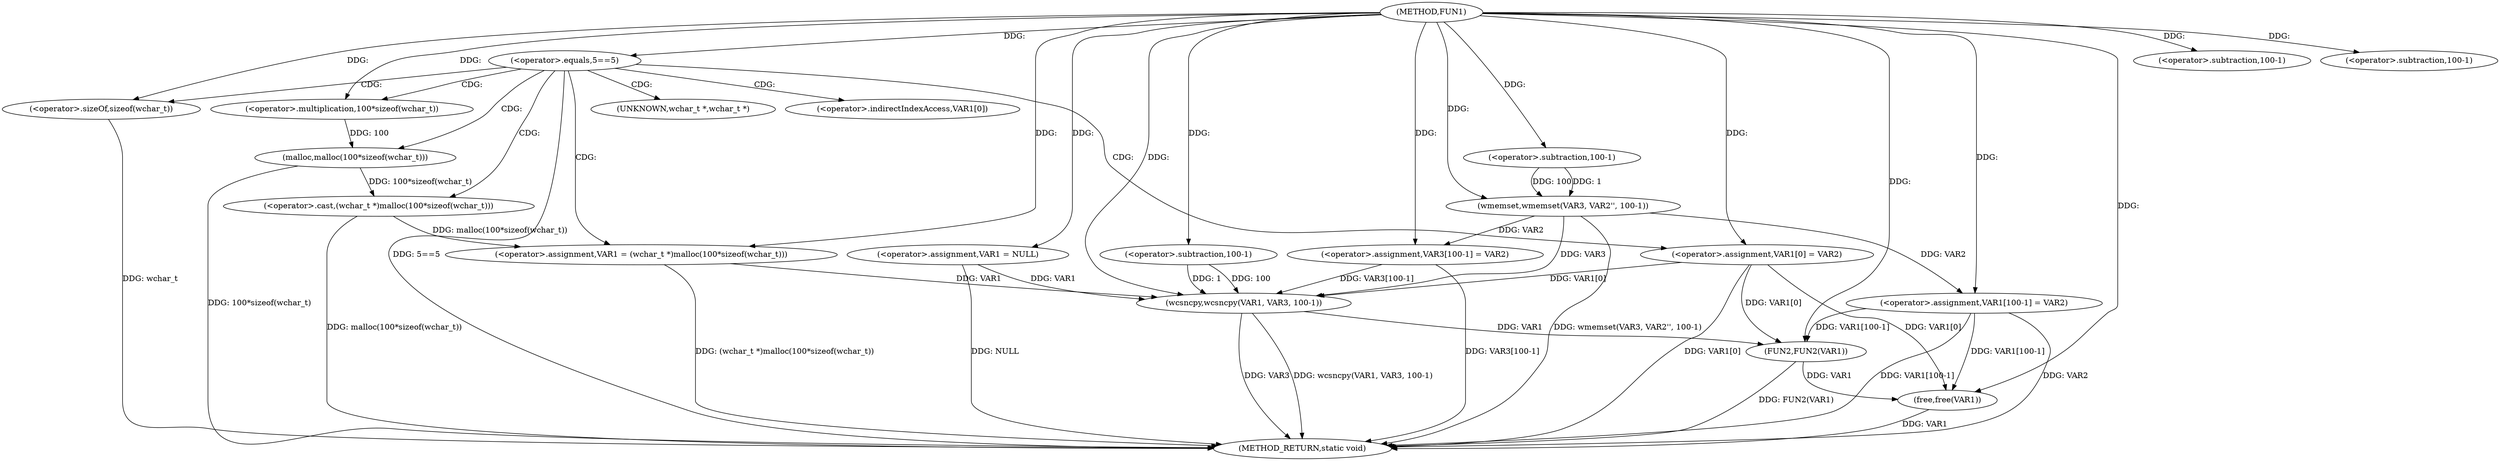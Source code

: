 digraph FUN1 {  
"1000100" [label = "(METHOD,FUN1)" ]
"1000157" [label = "(METHOD_RETURN,static void)" ]
"1000103" [label = "(<operator>.assignment,VAR1 = NULL)" ]
"1000107" [label = "(<operator>.equals,5==5)" ]
"1000111" [label = "(<operator>.assignment,VAR1 = (wchar_t *)malloc(100*sizeof(wchar_t)))" ]
"1000113" [label = "(<operator>.cast,(wchar_t *)malloc(100*sizeof(wchar_t)))" ]
"1000115" [label = "(malloc,malloc(100*sizeof(wchar_t)))" ]
"1000116" [label = "(<operator>.multiplication,100*sizeof(wchar_t))" ]
"1000118" [label = "(<operator>.sizeOf,sizeof(wchar_t))" ]
"1000120" [label = "(<operator>.assignment,VAR1[0] = VAR2)" ]
"1000127" [label = "(wmemset,wmemset(VAR3, VAR2'', 100-1))" ]
"1000130" [label = "(<operator>.subtraction,100-1)" ]
"1000133" [label = "(<operator>.assignment,VAR3[100-1] = VAR2)" ]
"1000136" [label = "(<operator>.subtraction,100-1)" ]
"1000140" [label = "(wcsncpy,wcsncpy(VAR1, VAR3, 100-1))" ]
"1000143" [label = "(<operator>.subtraction,100-1)" ]
"1000146" [label = "(<operator>.assignment,VAR1[100-1] = VAR2)" ]
"1000149" [label = "(<operator>.subtraction,100-1)" ]
"1000153" [label = "(FUN2,FUN2(VAR1))" ]
"1000155" [label = "(free,free(VAR1))" ]
"1000114" [label = "(UNKNOWN,wchar_t *,wchar_t *)" ]
"1000121" [label = "(<operator>.indirectIndexAccess,VAR1[0])" ]
  "1000140" -> "1000157"  [ label = "DDG: VAR3"] 
  "1000107" -> "1000157"  [ label = "DDG: 5==5"] 
  "1000103" -> "1000157"  [ label = "DDG: NULL"] 
  "1000155" -> "1000157"  [ label = "DDG: VAR1"] 
  "1000118" -> "1000157"  [ label = "DDG: wchar_t"] 
  "1000140" -> "1000157"  [ label = "DDG: wcsncpy(VAR1, VAR3, 100-1)"] 
  "1000146" -> "1000157"  [ label = "DDG: VAR2"] 
  "1000133" -> "1000157"  [ label = "DDG: VAR3[100-1]"] 
  "1000113" -> "1000157"  [ label = "DDG: malloc(100*sizeof(wchar_t))"] 
  "1000120" -> "1000157"  [ label = "DDG: VAR1[0]"] 
  "1000127" -> "1000157"  [ label = "DDG: wmemset(VAR3, VAR2'', 100-1)"] 
  "1000153" -> "1000157"  [ label = "DDG: FUN2(VAR1)"] 
  "1000111" -> "1000157"  [ label = "DDG: (wchar_t *)malloc(100*sizeof(wchar_t))"] 
  "1000146" -> "1000157"  [ label = "DDG: VAR1[100-1]"] 
  "1000115" -> "1000157"  [ label = "DDG: 100*sizeof(wchar_t)"] 
  "1000100" -> "1000103"  [ label = "DDG: "] 
  "1000100" -> "1000107"  [ label = "DDG: "] 
  "1000113" -> "1000111"  [ label = "DDG: malloc(100*sizeof(wchar_t))"] 
  "1000100" -> "1000111"  [ label = "DDG: "] 
  "1000115" -> "1000113"  [ label = "DDG: 100*sizeof(wchar_t)"] 
  "1000116" -> "1000115"  [ label = "DDG: 100"] 
  "1000100" -> "1000116"  [ label = "DDG: "] 
  "1000100" -> "1000118"  [ label = "DDG: "] 
  "1000100" -> "1000120"  [ label = "DDG: "] 
  "1000100" -> "1000127"  [ label = "DDG: "] 
  "1000130" -> "1000127"  [ label = "DDG: 100"] 
  "1000130" -> "1000127"  [ label = "DDG: 1"] 
  "1000100" -> "1000130"  [ label = "DDG: "] 
  "1000127" -> "1000133"  [ label = "DDG: VAR2"] 
  "1000100" -> "1000133"  [ label = "DDG: "] 
  "1000100" -> "1000136"  [ label = "DDG: "] 
  "1000103" -> "1000140"  [ label = "DDG: VAR1"] 
  "1000120" -> "1000140"  [ label = "DDG: VAR1[0]"] 
  "1000111" -> "1000140"  [ label = "DDG: VAR1"] 
  "1000100" -> "1000140"  [ label = "DDG: "] 
  "1000133" -> "1000140"  [ label = "DDG: VAR3[100-1]"] 
  "1000127" -> "1000140"  [ label = "DDG: VAR3"] 
  "1000143" -> "1000140"  [ label = "DDG: 100"] 
  "1000143" -> "1000140"  [ label = "DDG: 1"] 
  "1000100" -> "1000143"  [ label = "DDG: "] 
  "1000100" -> "1000146"  [ label = "DDG: "] 
  "1000127" -> "1000146"  [ label = "DDG: VAR2"] 
  "1000100" -> "1000149"  [ label = "DDG: "] 
  "1000140" -> "1000153"  [ label = "DDG: VAR1"] 
  "1000120" -> "1000153"  [ label = "DDG: VAR1[0]"] 
  "1000146" -> "1000153"  [ label = "DDG: VAR1[100-1]"] 
  "1000100" -> "1000153"  [ label = "DDG: "] 
  "1000120" -> "1000155"  [ label = "DDG: VAR1[0]"] 
  "1000153" -> "1000155"  [ label = "DDG: VAR1"] 
  "1000146" -> "1000155"  [ label = "DDG: VAR1[100-1]"] 
  "1000100" -> "1000155"  [ label = "DDG: "] 
  "1000107" -> "1000121"  [ label = "CDG: "] 
  "1000107" -> "1000116"  [ label = "CDG: "] 
  "1000107" -> "1000114"  [ label = "CDG: "] 
  "1000107" -> "1000115"  [ label = "CDG: "] 
  "1000107" -> "1000120"  [ label = "CDG: "] 
  "1000107" -> "1000113"  [ label = "CDG: "] 
  "1000107" -> "1000118"  [ label = "CDG: "] 
  "1000107" -> "1000111"  [ label = "CDG: "] 
}
